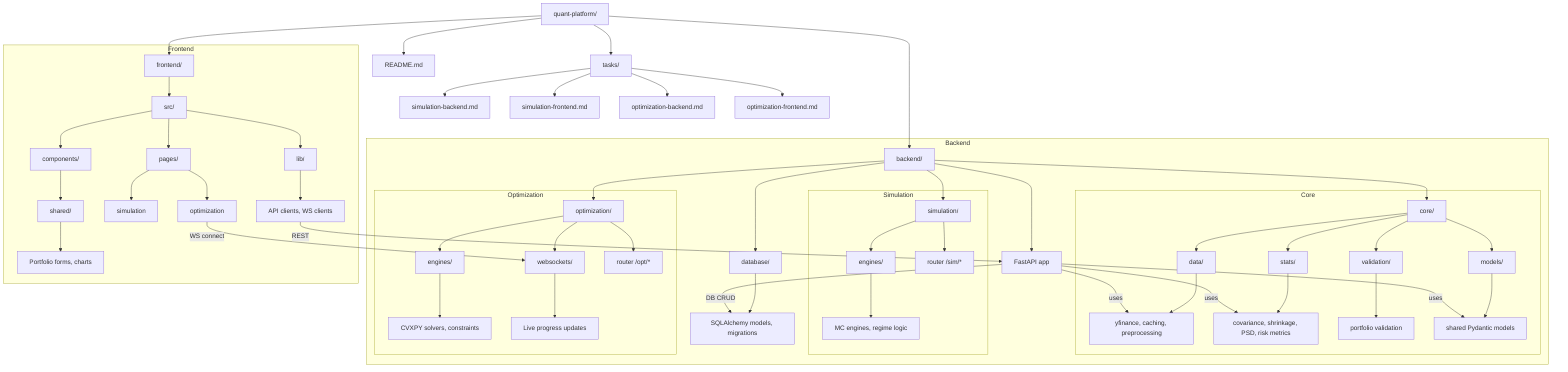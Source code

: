 graph TD
    A[quant-platform/] --> B[backend/]
    A --> C[frontend/]
    A --> D[tasks/]
    A --> F[README.md]

    subgraph Backend
        B --> G[core/]
        B --> H[simulation/]
        B --> I[optimization/]
        B --> J[database/]
        B --> K[FastAPI app]

        subgraph Core
            G --> G1[data/]
            G --> G2[stats/]
            G --> G3[validation/]
            G --> G4[models/]
            G1 --> G1a[yfinance, caching, preprocessing]
            G2 --> G2a[covariance, shrinkage, PSD, risk metrics]
            G3 --> G3a[portfolio validation]
            G4 --> G4a[shared Pydantic models]
        end

        subgraph Simulation
            H --> H1[engines/]
            H --> H2[router /sim/*]
            H1 --> H1a[MC engines, regime logic]
        end

        subgraph Optimization
            I --> I1[engines/]
            I --> I2[websockets/]
            I --> I3[router /opt/*]
            I1 --> I1a[CVXPY solvers, constraints]
            I2 --> I2a[Live progress updates]
        end

        J --> J1[SQLAlchemy models, migrations]
    end

    subgraph Frontend
        C --> L[src/]
        L --> L1[components/]
        L --> L2[pages/]
        L --> L3[lib/]
        L1 --> L1a[shared/]
        L1a --> L1a1[Portfolio forms, charts]
        L2 --> L2a[simulation]
        L2 --> L2b[optimization]
        L3 --> L3a[API clients, WS clients]
    end

    %% Data/control flows
    L3a -- REST --> K
    L2b -- WS connect --> I2
    K -- uses --> G2a
    K -- uses --> G1a
    K -- uses --> G4a
    K -- DB CRUD --> J1

    D --> D1[simulation-backend.md]
    D --> D2[simulation-frontend.md]
    D --> D3[optimization-backend.md]
    D --> D4[optimization-frontend.md]